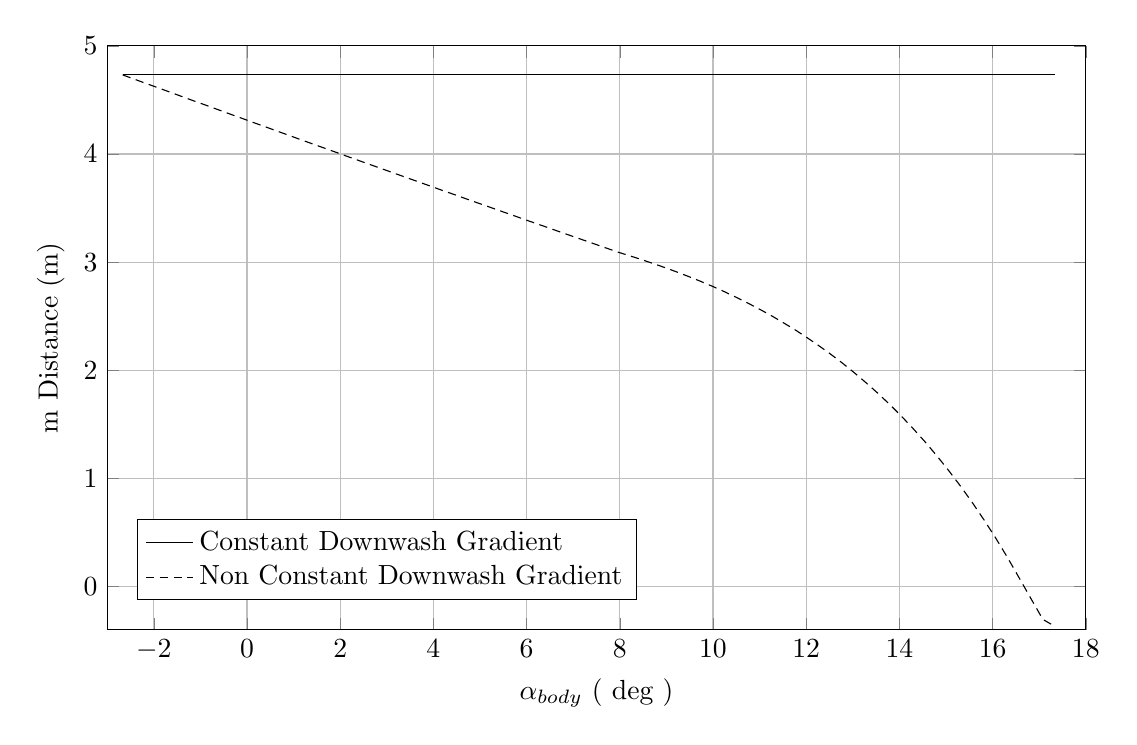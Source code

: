 %Disytance m Alpha Body 
\begin{tikzpicture}

\begin{axis}[
width=14.01cm,
height=9cm,
scaled ticks=false, tick label style={/pgf/number format/fixed},
xmin=-3,
xmax=18,
xlabel={$\alpha_{body}$ ( deg )},
xmajorgrids,
ymin=-0.4,
ymax=5,
ylabel={m Distance (m)},
ymajorgrids,
legend style={at={(0.03,0.12)},anchor=west,draw=black,fill=white,legend cell align=left},
legend entries = {Constant Downwash Gradient\\Non Constant Downwash Gradient\\}
]

\addplot [
color=black,
solid
]
table[row sep=crcr]{
-2.668	4.731\\
-2.414	4.731\\
-2.161	4.731\\
-1.908	4.731\\
-1.655	4.731\\
-1.402	4.731\\
-1.149	4.731\\
-0.895	4.731\\
-0.642	4.731\\
-0.389	4.731\\
-0.136	4.731\\
0.117	4.731\\
0.37	4.731\\
0.624	4.731\\
0.877	4.731\\
1.13	4.731\\
1.383	4.731\\
1.636	4.731\\
1.889	4.731\\
2.143	4.731\\
2.396	4.731\\
2.649	4.731\\
2.902	4.731\\
3.155	4.731\\
3.408	4.731\\
3.662	4.731\\
3.915	4.731\\
4.168	4.731\\
4.421	4.731\\
4.674	4.731\\
4.927	4.731\\
5.181	4.731\\
5.434	4.731\\
5.687	4.731\\
5.94	4.731\\
6.193	4.731\\
6.446	4.731\\
6.7	4.731\\
6.953	4.731\\
7.206	4.731\\
7.459	4.731\\
7.712	4.731\\
7.965	4.731\\
8.219	4.731\\
8.472	4.731\\
8.725	4.731\\
8.978	4.731\\
9.231	4.731\\
9.484	4.731\\
9.738	4.731\\
9.991	4.731\\
10.244	4.731\\
10.497	4.731\\
10.75	4.731\\
11.003	4.731\\
11.257	4.731\\
11.51	4.731\\
11.763	4.731\\
12.016	4.731\\
12.269	4.731\\
12.522	4.731\\
12.776	4.731\\
13.029	4.731\\
13.282	4.731\\
13.535	4.731\\
13.788	4.731\\
14.041	4.731\\
14.295	4.731\\
14.548	4.731\\
14.801	4.731\\
15.054	4.731\\
15.307	4.731\\
15.56	4.731\\
15.813	4.731\\
16.067	4.731\\
16.32	4.731\\
16.573	4.731\\
16.826	4.731\\
17.079	4.731\\
17.332	4.731\\
};

\addplot [
color=black,
densely dashed
]
table[row sep=crcr]{
-2.668	4.731\\
-2.414	4.691\\
-2.161	4.651\\
-1.908	4.612\\
-1.655	4.572\\
-1.402	4.532\\
-1.149	4.492\\
-0.895	4.453\\
-0.642	4.413\\
-0.389	4.373\\
-0.136	4.334\\
0.117	4.294\\
0.37	4.255\\
0.624	4.215\\
0.877	4.176\\
1.13	4.136\\
1.383	4.097\\
1.636	4.058\\
1.889	4.019\\
2.143	3.979\\
2.396	3.94\\
2.649	3.901\\
2.902	3.862\\
3.155	3.823\\
3.408	3.784\\
3.662	3.745\\
3.915	3.706\\
4.168	3.667\\
4.421	3.629\\
4.674	3.59\\
4.927	3.551\\
5.181	3.513\\
5.434	3.474\\
5.687	3.436\\
5.94	3.397\\
6.193	3.359\\
6.446	3.321\\
6.7	3.282\\
6.953	3.244\\
7.206	3.206\\
7.459	3.168\\
7.712	3.13\\
7.965	3.092\\
8.219	3.058\\
8.472	3.023\\
8.725	2.986\\
8.978	2.948\\
9.231	2.908\\
9.484	2.866\\
9.738	2.822\\
9.991	2.776\\
10.244	2.727\\
10.497	2.675\\
10.75	2.621\\
11.003	2.564\\
11.257	2.504\\
11.51	2.44\\
11.763	2.374\\
12.016	2.303\\
12.269	2.228\\
12.522	2.15\\
12.776	2.067\\
13.029	1.979\\
13.282	1.886\\
13.535	1.789\\
13.788	1.686\\
14.041	1.577\\
14.295	1.461\\
14.548	1.34\\
14.801	1.211\\
15.054	1.075\\
15.307	0.932\\
15.56	0.78\\
15.813	0.619\\
16.067	0.449\\
16.32	0.269\\
16.573	0.079\\
16.826	-0.113\\
17.079	-0.303\\
17.332	-0.366\\
};
\end{axis}
\end{tikzpicture}%